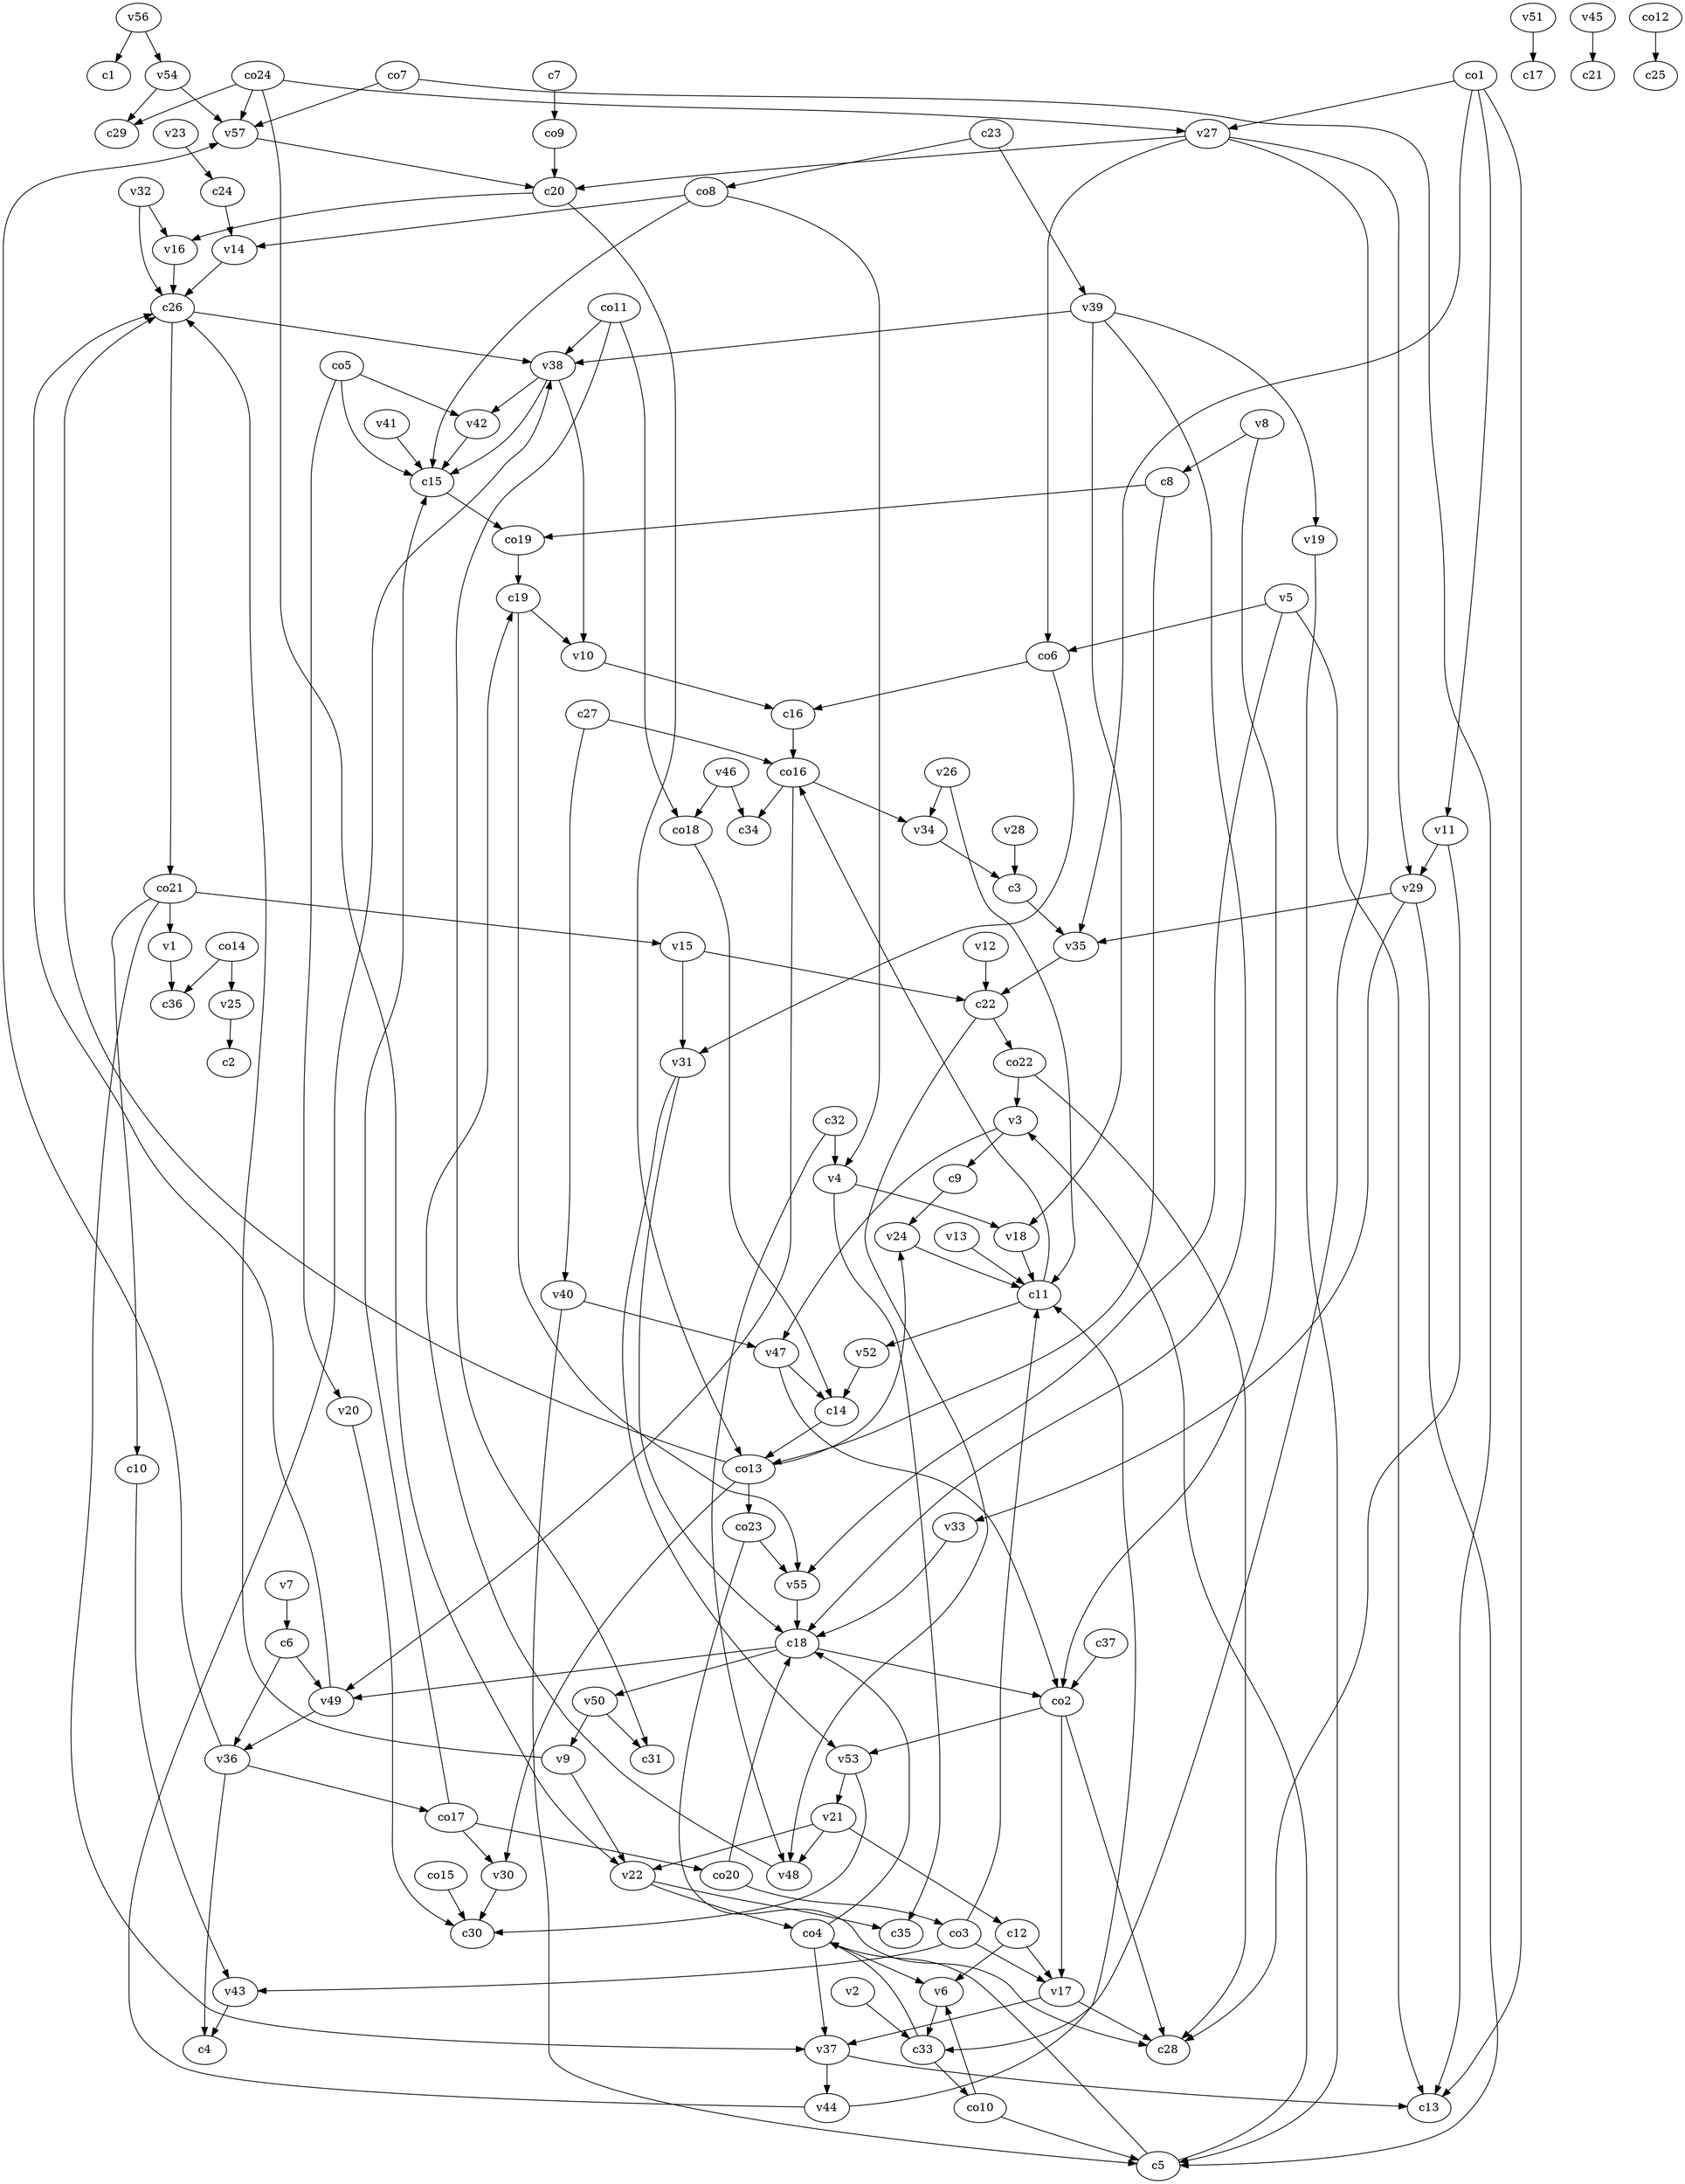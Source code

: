 strict digraph  {
c1;
c2;
c3;
c4;
c5;
c6;
c7;
c8;
c9;
c10;
c11;
c12;
c13;
c14;
c15;
c16;
c17;
c18;
c19;
c20;
c21;
c22;
c23;
c24;
c25;
c26;
c27;
c28;
c29;
c30;
c31;
c32;
c33;
c34;
c35;
c36;
c37;
v1;
v2;
v3;
v4;
v5;
v6;
v7;
v8;
v9;
v10;
v11;
v12;
v13;
v14;
v15;
v16;
v17;
v18;
v19;
v20;
v21;
v22;
v23;
v24;
v25;
v26;
v27;
v28;
v29;
v30;
v31;
v32;
v33;
v34;
v35;
v36;
v37;
v38;
v39;
v40;
v41;
v42;
v43;
v44;
v45;
v46;
v47;
v48;
v49;
v50;
v51;
v52;
v53;
v54;
v55;
v56;
v57;
co1;
co2;
co3;
co4;
co5;
co6;
co7;
co8;
co9;
co10;
co11;
co12;
co13;
co14;
co15;
co16;
co17;
co18;
co19;
co20;
co21;
co22;
co23;
co24;
c3 -> v35  [weight=1];
c5 -> v3  [weight=1];
c5 -> co4  [weight=1];
c6 -> v49  [weight=1];
c6 -> v36  [weight=1];
c7 -> co9  [weight=1];
c8 -> co13  [weight=1];
c8 -> co19  [weight=1];
c9 -> v24  [weight=1];
c10 -> v43  [weight=1];
c11 -> co16  [weight=1];
c11 -> v52  [weight=1];
c12 -> v6  [weight=1];
c12 -> v17  [weight=1];
c14 -> co13  [weight=1];
c15 -> co19  [weight=1];
c16 -> co16  [weight=1];
c18 -> v49  [weight=1];
c18 -> v50  [weight=1];
c18 -> co2  [weight=1];
c19 -> v10  [weight=1];
c19 -> v55  [weight=1];
c20 -> co13  [weight=1];
c20 -> v16  [weight=1];
c22 -> co22  [weight=1];
c22 -> v48  [weight=1];
c23 -> v39  [weight=1];
c23 -> co8  [weight=1];
c24 -> v14  [weight=1];
c26 -> v38  [weight=1];
c26 -> co21  [weight=1];
c27 -> v40  [weight=1];
c27 -> co16  [weight=1];
c32 -> v48  [weight=1];
c32 -> v4  [weight=1];
c33 -> co10  [weight=1];
c33 -> co4  [weight=1];
c37 -> co2  [weight=1];
v1 -> c36  [weight=1];
v2 -> c33  [weight=1];
v3 -> c9  [weight=1];
v3 -> v47  [weight=1];
v4 -> c35  [weight=1];
v4 -> v18  [weight=1];
v5 -> c13  [weight=1];
v5 -> co6  [weight=1];
v5 -> v55  [weight=1];
v6 -> c33  [weight=1];
v7 -> c6  [weight=1];
v8 -> c8  [weight=1];
v8 -> co2  [weight=1];
v9 -> c26  [weight=1];
v9 -> v22  [weight=1];
v10 -> c16  [weight=1];
v11 -> c28  [weight=1];
v11 -> v29  [weight=1];
v12 -> c22  [weight=1];
v13 -> c11  [weight=1];
v14 -> c26  [weight=1];
v15 -> c22  [weight=1];
v15 -> v31  [weight=1];
v16 -> c26  [weight=1];
v17 -> c28  [weight=1];
v17 -> v37  [weight=1];
v18 -> c11  [weight=1];
v19 -> c5  [weight=1];
v20 -> c30  [weight=1];
v21 -> c12  [weight=1];
v21 -> v22  [weight=1];
v21 -> v48  [weight=1];
v22 -> c35  [weight=1];
v22 -> co4  [weight=1];
v23 -> c24  [weight=1];
v24 -> c11  [weight=1];
v25 -> c2  [weight=1];
v26 -> c11  [weight=1];
v26 -> v34  [weight=1];
v27 -> c33  [weight=1];
v27 -> c20  [weight=1];
v27 -> v29  [weight=1];
v27 -> co6  [weight=1];
v28 -> c3  [weight=1];
v29 -> c5  [weight=1];
v29 -> v35  [weight=1];
v29 -> v33  [weight=1];
v30 -> c30  [weight=1];
v31 -> c18  [weight=1];
v31 -> v53  [weight=1];
v32 -> c26  [weight=1];
v32 -> v16  [weight=1];
v33 -> c18  [weight=1];
v34 -> c3  [weight=1];
v35 -> c22  [weight=1];
v36 -> c4  [weight=1];
v36 -> v57  [weight=1];
v36 -> co17  [weight=1];
v37 -> c13  [weight=1];
v37 -> v44  [weight=1];
v38 -> c15  [weight=1];
v38 -> v10  [weight=1];
v38 -> v42  [weight=1];
v39 -> c18  [weight=1];
v39 -> v19  [weight=1];
v39 -> v38  [weight=1];
v39 -> v18  [weight=1];
v40 -> c5  [weight=1];
v40 -> v47  [weight=1];
v41 -> c15  [weight=1];
v42 -> c15  [weight=1];
v43 -> c4  [weight=1];
v44 -> c11  [weight=1];
v44 -> v38  [weight=1];
v45 -> c21  [weight=1];
v46 -> c34  [weight=1];
v46 -> co18  [weight=1];
v47 -> c14  [weight=1];
v47 -> co2  [weight=1];
v48 -> c19  [weight=1];
v49 -> c26  [weight=1];
v49 -> v36  [weight=1];
v50 -> c31  [weight=1];
v50 -> v9  [weight=1];
v51 -> c17  [weight=1];
v52 -> c14  [weight=1];
v53 -> c30  [weight=1];
v53 -> v21  [weight=1];
v54 -> c29  [weight=1];
v54 -> v57  [weight=1];
v55 -> c18  [weight=1];
v56 -> c1  [weight=1];
v56 -> v54  [weight=1];
v57 -> c20  [weight=1];
co1 -> c13  [weight=1];
co1 -> v11  [weight=1];
co1 -> v35  [weight=1];
co1 -> v27  [weight=1];
co2 -> c28  [weight=1];
co2 -> v53  [weight=1];
co2 -> v17  [weight=1];
co3 -> c11  [weight=1];
co3 -> v43  [weight=1];
co3 -> v17  [weight=1];
co4 -> c18  [weight=1];
co4 -> v37  [weight=1];
co4 -> v6  [weight=1];
co5 -> c15  [weight=1];
co5 -> v20  [weight=1];
co5 -> v42  [weight=1];
co6 -> c16  [weight=1];
co6 -> v31  [weight=1];
co7 -> c13  [weight=1];
co7 -> v57  [weight=1];
co8 -> c15  [weight=1];
co8 -> v4  [weight=1];
co8 -> v14  [weight=1];
co9 -> c20  [weight=1];
co10 -> c5  [weight=1];
co10 -> v6  [weight=1];
co11 -> c31  [weight=1];
co11 -> v38  [weight=1];
co11 -> co18  [weight=1];
co12 -> c25  [weight=1];
co13 -> c26  [weight=1];
co13 -> v30  [weight=1];
co13 -> v24  [weight=1];
co13 -> co23  [weight=1];
co14 -> c36  [weight=1];
co14 -> v25  [weight=1];
co15 -> c30  [weight=1];
co16 -> c34  [weight=1];
co16 -> v34  [weight=1];
co16 -> v49  [weight=1];
co17 -> c15  [weight=1];
co17 -> v30  [weight=1];
co17 -> co20  [weight=1];
co18 -> c14  [weight=1];
co19 -> c19  [weight=1];
co20 -> c18  [weight=1];
co20 -> co3  [weight=1];
co21 -> c10  [weight=1];
co21 -> v1  [weight=1];
co21 -> v37  [weight=1];
co21 -> v15  [weight=1];
co22 -> c28  [weight=1];
co22 -> v3  [weight=1];
co23 -> c28  [weight=1];
co23 -> v55  [weight=1];
co24 -> c29  [weight=1];
co24 -> v57  [weight=1];
co24 -> v22  [weight=1];
co24 -> v27  [weight=1];
}
